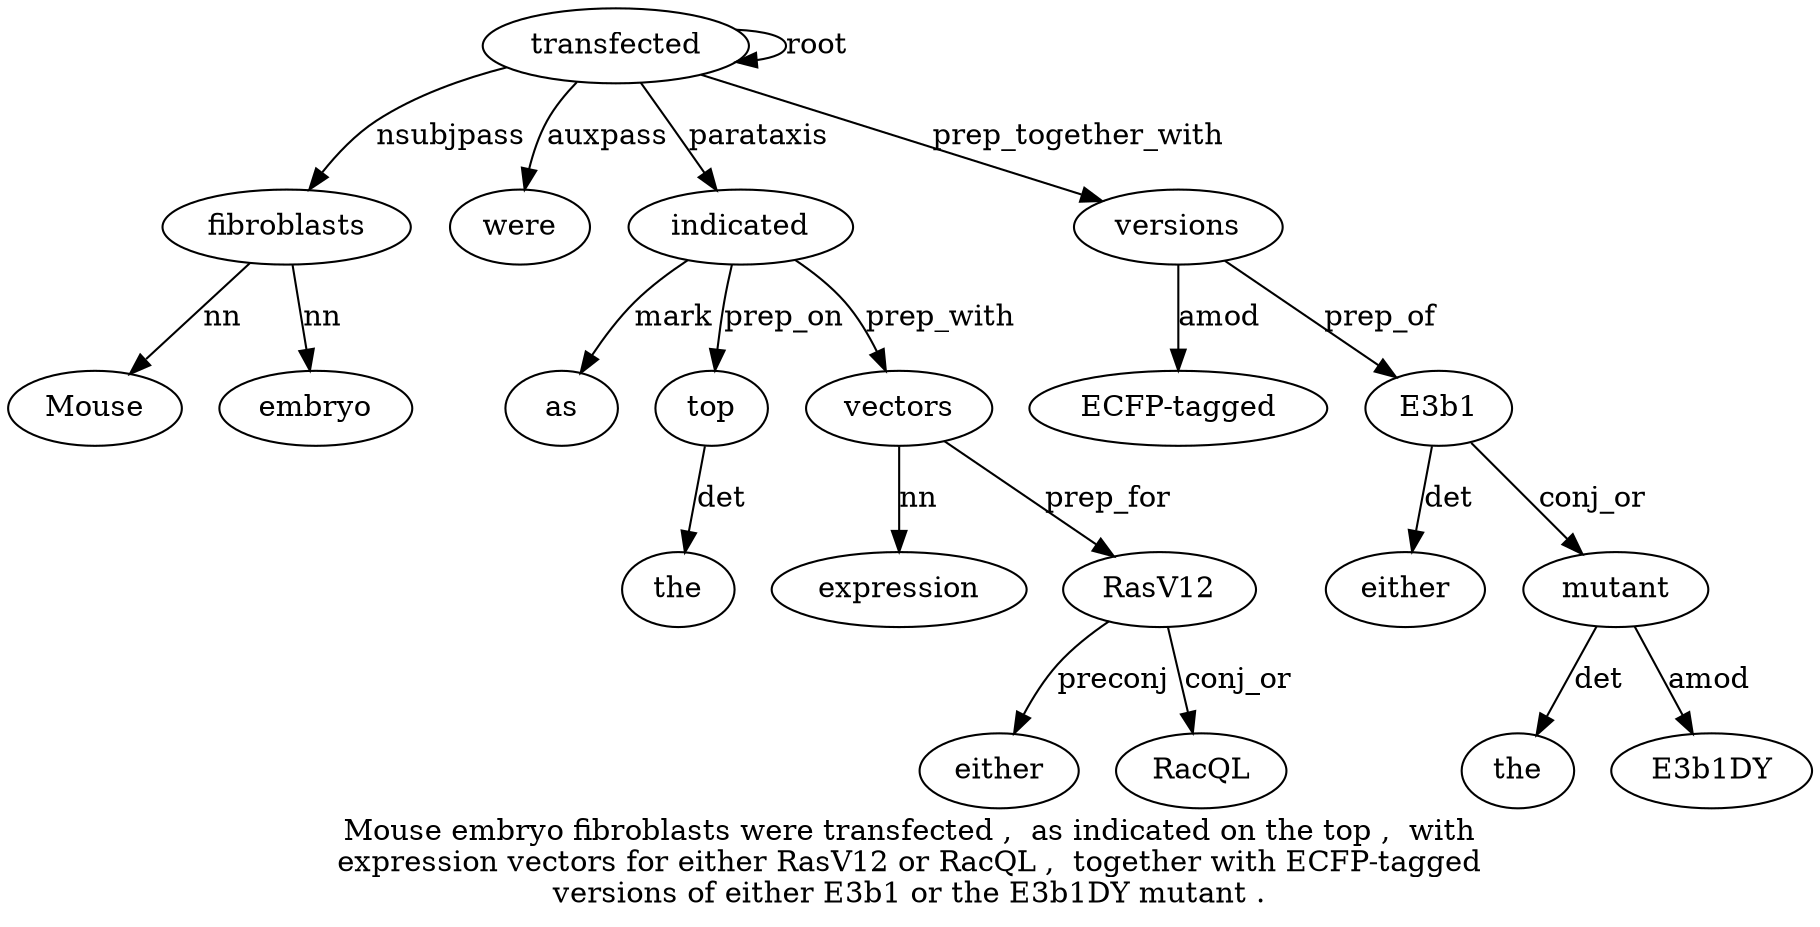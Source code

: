 digraph "Mouse embryo fibroblasts were transfected ,  as indicated on the top ,  with expression vectors for either RasV12 or RacQL ,  together with ECFP-tagged versions of either E3b1 or the E3b1DY mutant ." {
label="Mouse embryo fibroblasts were transfected ,  as indicated on the top ,  with
expression vectors for either RasV12 or RacQL ,  together with ECFP-tagged
versions of either E3b1 or the E3b1DY mutant .";
fibroblasts3 [style=filled, fillcolor=white, label=fibroblasts];
Mouse1 [style=filled, fillcolor=white, label=Mouse];
fibroblasts3 -> Mouse1  [label=nn];
embryo2 [style=filled, fillcolor=white, label=embryo];
fibroblasts3 -> embryo2  [label=nn];
transfected5 [style=filled, fillcolor=white, label=transfected];
transfected5 -> fibroblasts3  [label=nsubjpass];
were4 [style=filled, fillcolor=white, label=were];
transfected5 -> were4  [label=auxpass];
transfected5 -> transfected5  [label=root];
indicated8 [style=filled, fillcolor=white, label=indicated];
as7 [style=filled, fillcolor=white, label=as];
indicated8 -> as7  [label=mark];
transfected5 -> indicated8  [label=parataxis];
top11 [style=filled, fillcolor=white, label=top];
the10 [style=filled, fillcolor=white, label=the];
top11 -> the10  [label=det];
indicated8 -> top11  [label=prep_on];
vectors15 [style=filled, fillcolor=white, label=vectors];
expression14 [style=filled, fillcolor=white, label=expression];
vectors15 -> expression14  [label=nn];
indicated8 -> vectors15  [label=prep_with];
RasV1218 [style=filled, fillcolor=white, label=RasV12];
either17 [style=filled, fillcolor=white, label=either];
RasV1218 -> either17  [label=preconj];
vectors15 -> RasV1218  [label=prep_for];
RacQL20 [style=filled, fillcolor=white, label=RacQL];
RasV1218 -> RacQL20  [label=conj_or];
versions25 [style=filled, fillcolor=white, label=versions];
"ECFP-tagged24" [style=filled, fillcolor=white, label="ECFP-tagged"];
versions25 -> "ECFP-tagged24"  [label=amod];
transfected5 -> versions25  [label=prep_together_with];
E3b128 [style=filled, fillcolor=white, label=E3b1];
either27 [style=filled, fillcolor=white, label=either];
E3b128 -> either27  [label=det];
versions25 -> E3b128  [label=prep_of];
mutant32 [style=filled, fillcolor=white, label=mutant];
the30 [style=filled, fillcolor=white, label=the];
mutant32 -> the30  [label=det];
E3b1DY [style=filled, fillcolor=white, label=E3b1DY];
mutant32 -> E3b1DY  [label=amod];
E3b128 -> mutant32  [label=conj_or];
}
